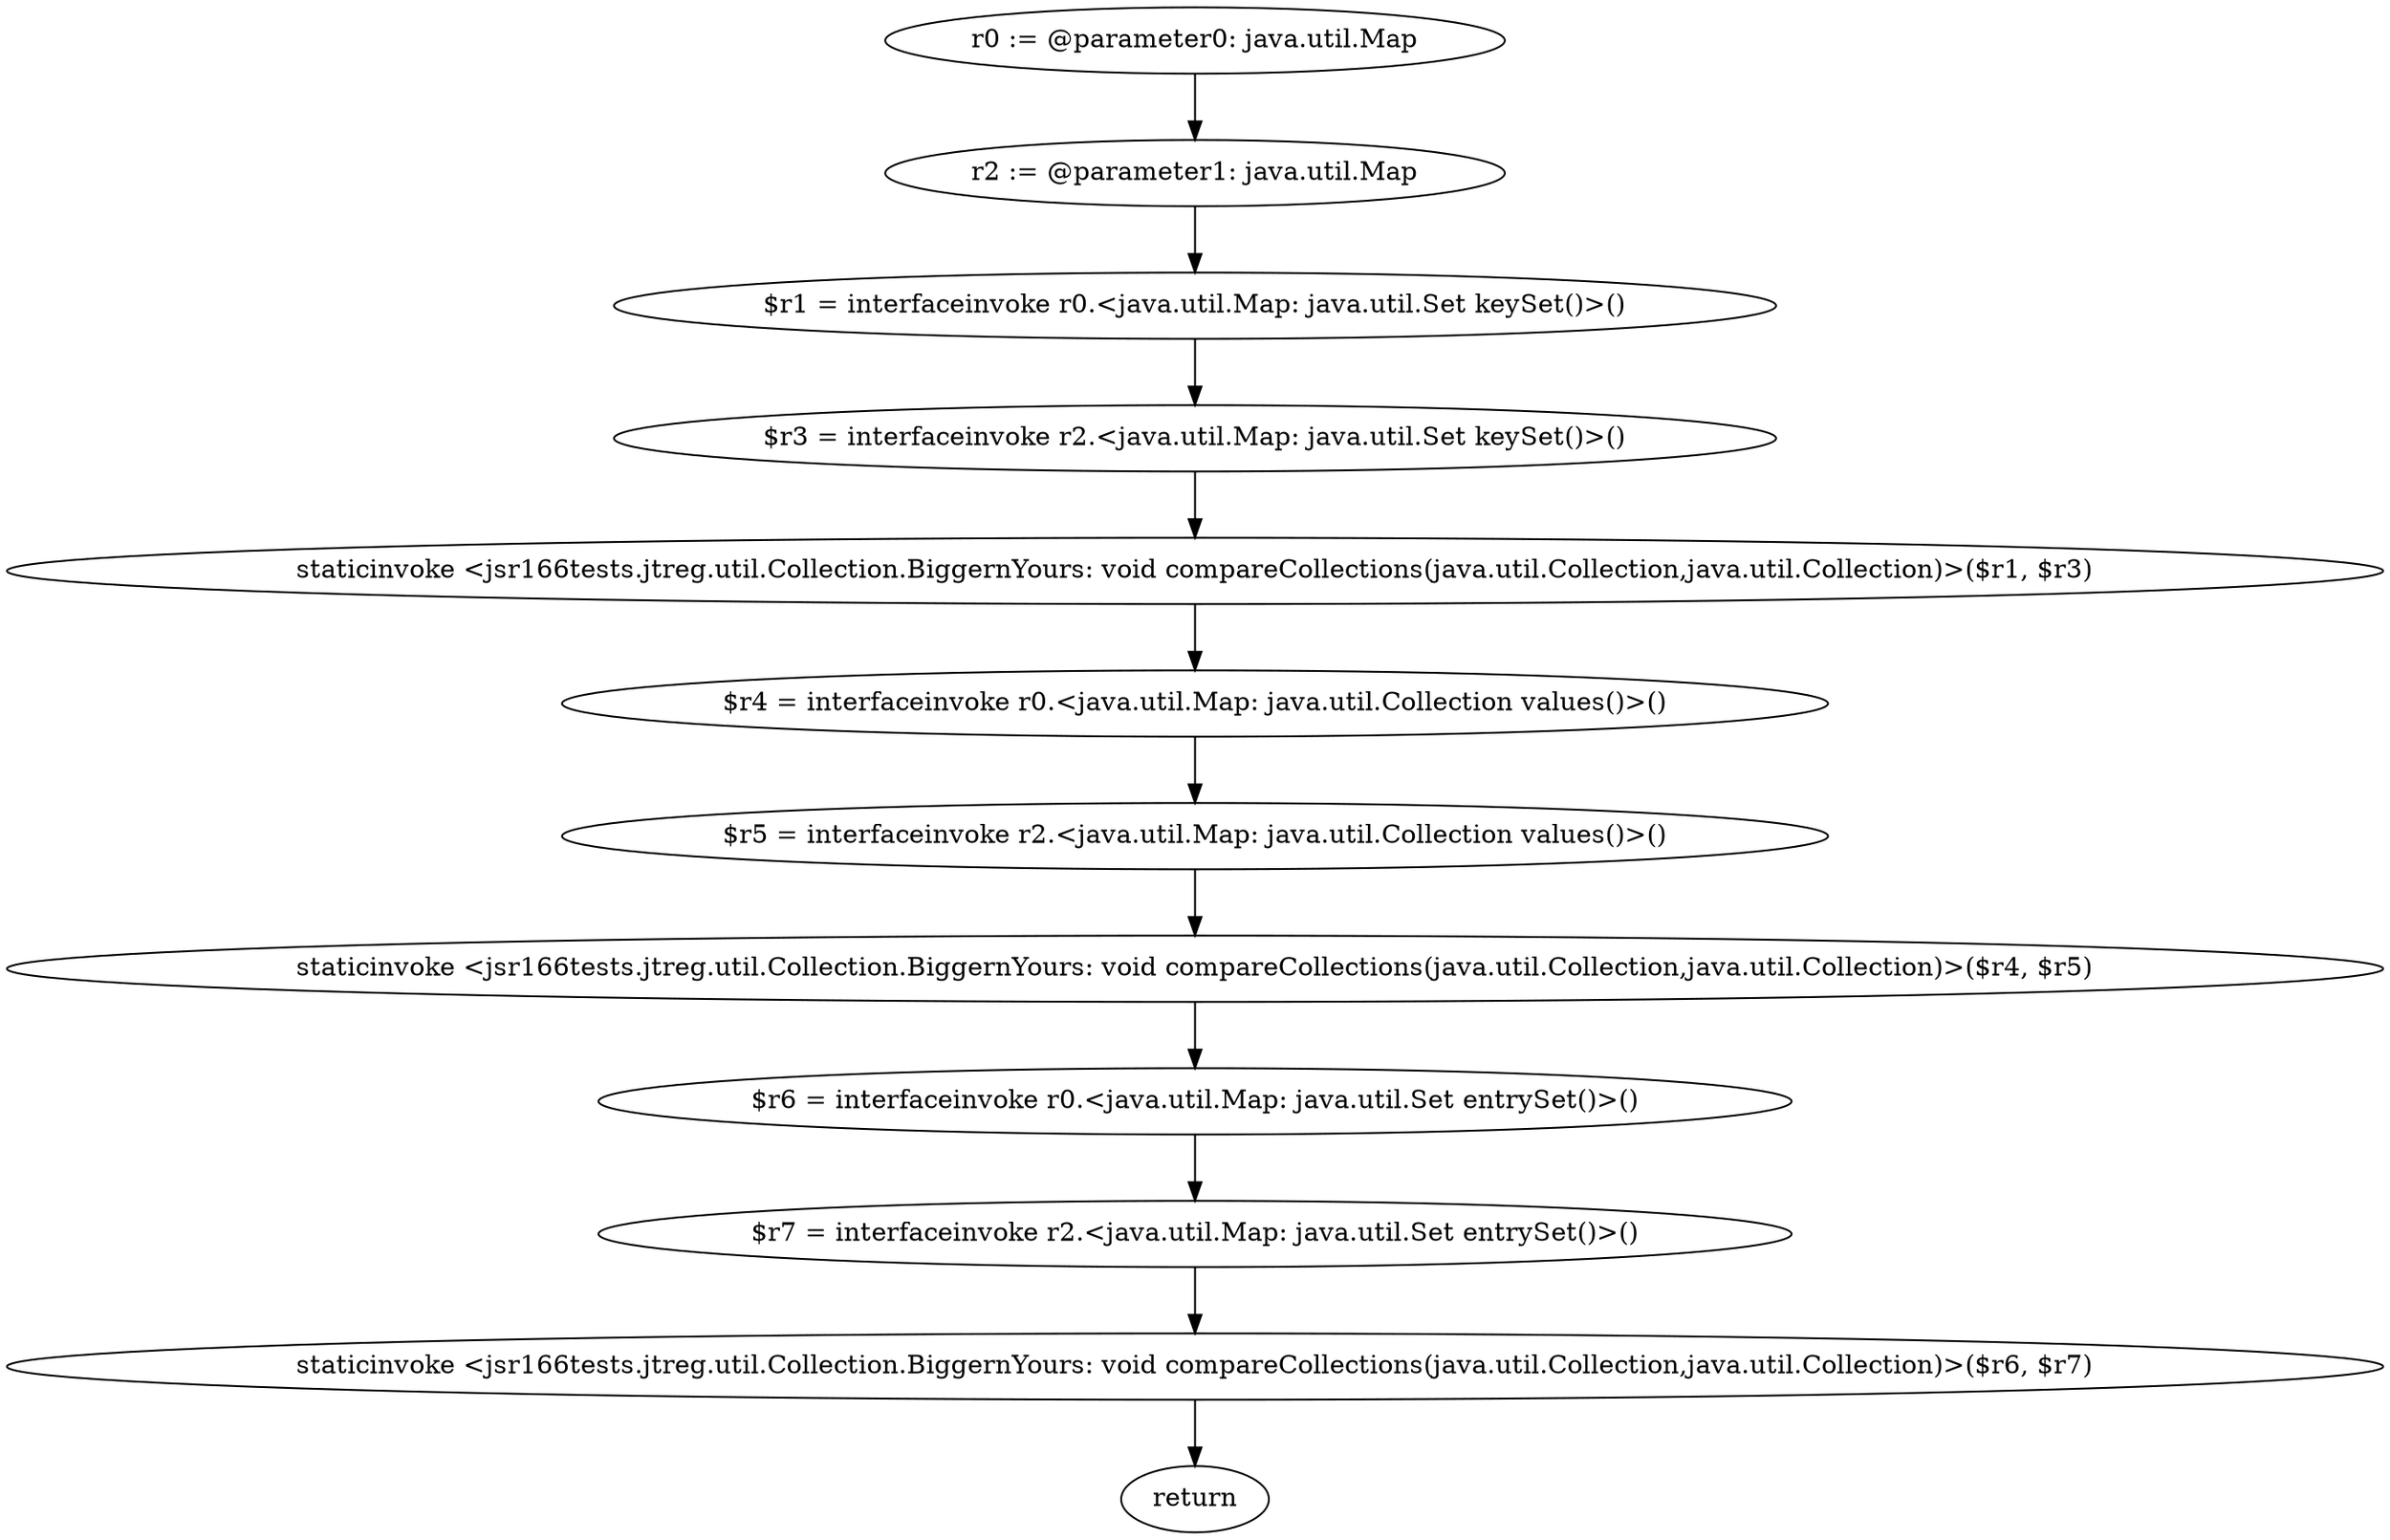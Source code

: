 digraph "unitGraph" {
    "r0 := @parameter0: java.util.Map"
    "r2 := @parameter1: java.util.Map"
    "$r1 = interfaceinvoke r0.<java.util.Map: java.util.Set keySet()>()"
    "$r3 = interfaceinvoke r2.<java.util.Map: java.util.Set keySet()>()"
    "staticinvoke <jsr166tests.jtreg.util.Collection.BiggernYours: void compareCollections(java.util.Collection,java.util.Collection)>($r1, $r3)"
    "$r4 = interfaceinvoke r0.<java.util.Map: java.util.Collection values()>()"
    "$r5 = interfaceinvoke r2.<java.util.Map: java.util.Collection values()>()"
    "staticinvoke <jsr166tests.jtreg.util.Collection.BiggernYours: void compareCollections(java.util.Collection,java.util.Collection)>($r4, $r5)"
    "$r6 = interfaceinvoke r0.<java.util.Map: java.util.Set entrySet()>()"
    "$r7 = interfaceinvoke r2.<java.util.Map: java.util.Set entrySet()>()"
    "staticinvoke <jsr166tests.jtreg.util.Collection.BiggernYours: void compareCollections(java.util.Collection,java.util.Collection)>($r6, $r7)"
    "return"
    "r0 := @parameter0: java.util.Map"->"r2 := @parameter1: java.util.Map";
    "r2 := @parameter1: java.util.Map"->"$r1 = interfaceinvoke r0.<java.util.Map: java.util.Set keySet()>()";
    "$r1 = interfaceinvoke r0.<java.util.Map: java.util.Set keySet()>()"->"$r3 = interfaceinvoke r2.<java.util.Map: java.util.Set keySet()>()";
    "$r3 = interfaceinvoke r2.<java.util.Map: java.util.Set keySet()>()"->"staticinvoke <jsr166tests.jtreg.util.Collection.BiggernYours: void compareCollections(java.util.Collection,java.util.Collection)>($r1, $r3)";
    "staticinvoke <jsr166tests.jtreg.util.Collection.BiggernYours: void compareCollections(java.util.Collection,java.util.Collection)>($r1, $r3)"->"$r4 = interfaceinvoke r0.<java.util.Map: java.util.Collection values()>()";
    "$r4 = interfaceinvoke r0.<java.util.Map: java.util.Collection values()>()"->"$r5 = interfaceinvoke r2.<java.util.Map: java.util.Collection values()>()";
    "$r5 = interfaceinvoke r2.<java.util.Map: java.util.Collection values()>()"->"staticinvoke <jsr166tests.jtreg.util.Collection.BiggernYours: void compareCollections(java.util.Collection,java.util.Collection)>($r4, $r5)";
    "staticinvoke <jsr166tests.jtreg.util.Collection.BiggernYours: void compareCollections(java.util.Collection,java.util.Collection)>($r4, $r5)"->"$r6 = interfaceinvoke r0.<java.util.Map: java.util.Set entrySet()>()";
    "$r6 = interfaceinvoke r0.<java.util.Map: java.util.Set entrySet()>()"->"$r7 = interfaceinvoke r2.<java.util.Map: java.util.Set entrySet()>()";
    "$r7 = interfaceinvoke r2.<java.util.Map: java.util.Set entrySet()>()"->"staticinvoke <jsr166tests.jtreg.util.Collection.BiggernYours: void compareCollections(java.util.Collection,java.util.Collection)>($r6, $r7)";
    "staticinvoke <jsr166tests.jtreg.util.Collection.BiggernYours: void compareCollections(java.util.Collection,java.util.Collection)>($r6, $r7)"->"return";
}
